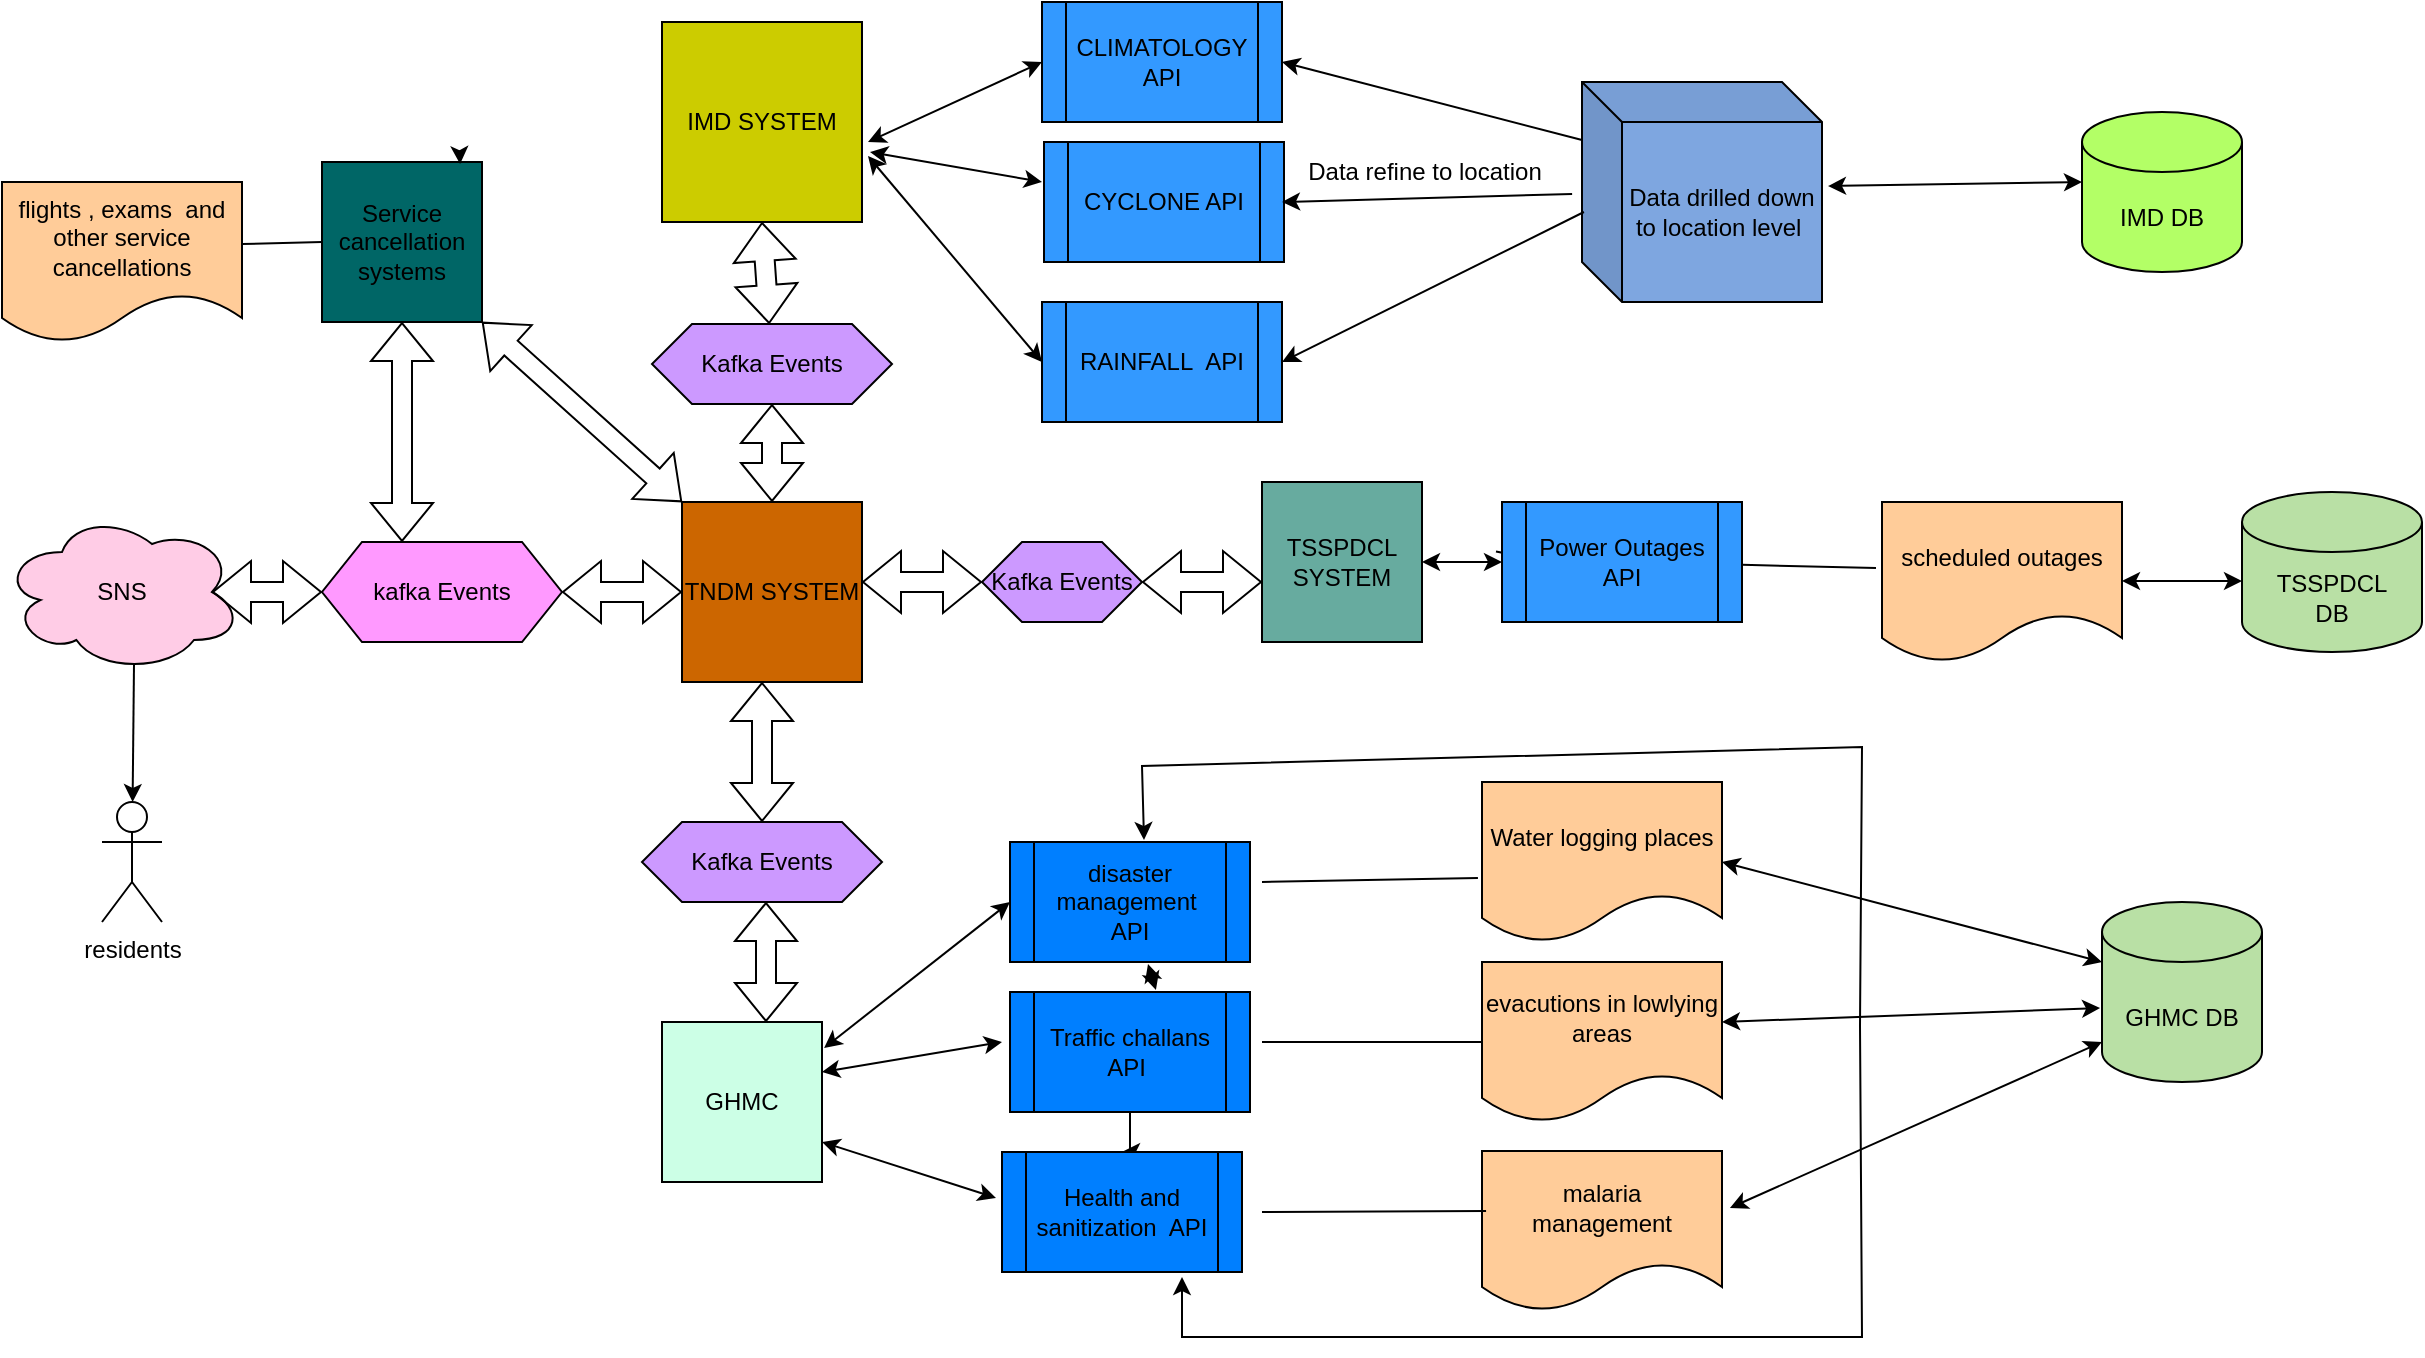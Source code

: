 <mxfile version="21.6.1" type="github">
  <diagram name="Page-1" id="eaPRT_ml55ByJp7L_sPj">
    <mxGraphModel dx="2021" dy="534" grid="1" gridSize="10" guides="1" tooltips="1" connect="1" arrows="1" fold="1" page="1" pageScale="1" pageWidth="827" pageHeight="1169" math="0" shadow="0">
      <root>
        <mxCell id="0" />
        <mxCell id="1" parent="0" />
        <mxCell id="SYDJRcQqZoQhkEUu3rmm-1" value="TNDM SYSTEM" style="whiteSpace=wrap;html=1;aspect=fixed;fillColor=#CC6600;" vertex="1" parent="1">
          <mxGeometry x="250" y="260" width="90" height="90" as="geometry" />
        </mxCell>
        <mxCell id="SYDJRcQqZoQhkEUu3rmm-3" value="residents" style="shape=umlActor;verticalLabelPosition=bottom;verticalAlign=top;html=1;outlineConnect=0;" vertex="1" parent="1">
          <mxGeometry x="-40" y="410" width="30" height="60" as="geometry" />
        </mxCell>
        <mxCell id="SYDJRcQqZoQhkEUu3rmm-4" value="SNS" style="ellipse;shape=cloud;whiteSpace=wrap;html=1;fillColor=#FFCCE6;" vertex="1" parent="1">
          <mxGeometry x="-90" y="265" width="120" height="80" as="geometry" />
        </mxCell>
        <mxCell id="SYDJRcQqZoQhkEUu3rmm-5" value="" style="endArrow=classic;html=1;rounded=0;exitX=0.55;exitY=0.95;exitDx=0;exitDy=0;exitPerimeter=0;" edge="1" parent="1" source="SYDJRcQqZoQhkEUu3rmm-4" target="SYDJRcQqZoQhkEUu3rmm-3">
          <mxGeometry width="50" height="50" relative="1" as="geometry">
            <mxPoint x="55" y="260" as="sourcePoint" />
            <mxPoint x="440" y="250" as="targetPoint" />
            <Array as="points" />
          </mxGeometry>
        </mxCell>
        <mxCell id="SYDJRcQqZoQhkEUu3rmm-10" value="IMD SYSTEM" style="whiteSpace=wrap;html=1;aspect=fixed;fillColor=#CCCC00;" vertex="1" parent="1">
          <mxGeometry x="240" y="20" width="100" height="100" as="geometry" />
        </mxCell>
        <mxCell id="SYDJRcQqZoQhkEUu3rmm-11" value="TSSPDCL&lt;br&gt;SYSTEM" style="whiteSpace=wrap;html=1;aspect=fixed;fillColor=#67AB9F;" vertex="1" parent="1">
          <mxGeometry x="540" y="250" width="80" height="80" as="geometry" />
        </mxCell>
        <mxCell id="SYDJRcQqZoQhkEUu3rmm-12" value="CLIMATOLOGY&lt;br&gt;API" style="shape=process;whiteSpace=wrap;html=1;backgroundOutline=1;fillColor=#3399FF;" vertex="1" parent="1">
          <mxGeometry x="430" y="10" width="120" height="60" as="geometry" />
        </mxCell>
        <mxCell id="SYDJRcQqZoQhkEUu3rmm-15" value="Data drilled down to location level&amp;nbsp;" style="shape=cube;whiteSpace=wrap;html=1;boundedLbl=1;backgroundOutline=1;darkOpacity=0.05;darkOpacity2=0.1;fillColor=#7EA6E0;" vertex="1" parent="1">
          <mxGeometry x="700" y="50" width="120" height="110" as="geometry" />
        </mxCell>
        <mxCell id="SYDJRcQqZoQhkEUu3rmm-17" value="CYCLONE API" style="shape=process;whiteSpace=wrap;html=1;backgroundOutline=1;fillColor=#3399FF;" vertex="1" parent="1">
          <mxGeometry x="431" y="80" width="120" height="60" as="geometry" />
        </mxCell>
        <mxCell id="SYDJRcQqZoQhkEUu3rmm-18" value="RAINFALL&amp;nbsp; API" style="shape=process;whiteSpace=wrap;html=1;backgroundOutline=1;fillColor=#3399FF;" vertex="1" parent="1">
          <mxGeometry x="430" y="160" width="120" height="60" as="geometry" />
        </mxCell>
        <mxCell id="SYDJRcQqZoQhkEUu3rmm-20" value="" style="endArrow=classic;html=1;rounded=0;" edge="1" parent="1" source="SYDJRcQqZoQhkEUu3rmm-21">
          <mxGeometry width="50" height="50" relative="1" as="geometry">
            <mxPoint x="650" y="110" as="sourcePoint" />
            <mxPoint x="560" y="110" as="targetPoint" />
          </mxGeometry>
        </mxCell>
        <mxCell id="SYDJRcQqZoQhkEUu3rmm-29" value="scheduled outages" style="shape=document;whiteSpace=wrap;html=1;boundedLbl=1;fillColor=#FFCC99;" vertex="1" parent="1">
          <mxGeometry x="850" y="260" width="120" height="80" as="geometry" />
        </mxCell>
        <mxCell id="SYDJRcQqZoQhkEUu3rmm-30" value="GHMC" style="whiteSpace=wrap;html=1;aspect=fixed;fillColor=#CCFFE6;" vertex="1" parent="1">
          <mxGeometry x="240" y="520" width="80" height="80" as="geometry" />
        </mxCell>
        <mxCell id="SYDJRcQqZoQhkEUu3rmm-32" value="disaster management&amp;nbsp; API" style="shape=process;whiteSpace=wrap;html=1;backgroundOutline=1;fillColor=#007FFF;" vertex="1" parent="1">
          <mxGeometry x="414" y="430" width="120" height="60" as="geometry" />
        </mxCell>
        <mxCell id="SYDJRcQqZoQhkEUu3rmm-57" value="" style="edgeStyle=orthogonalEdgeStyle;rounded=0;orthogonalLoop=1;jettySize=auto;html=1;" edge="1" parent="1" source="SYDJRcQqZoQhkEUu3rmm-33" target="SYDJRcQqZoQhkEUu3rmm-36">
          <mxGeometry relative="1" as="geometry" />
        </mxCell>
        <mxCell id="SYDJRcQqZoQhkEUu3rmm-33" value="Traffic challans API&amp;nbsp;" style="shape=process;whiteSpace=wrap;html=1;backgroundOutline=1;fillColor=#007FFF;" vertex="1" parent="1">
          <mxGeometry x="414" y="505" width="120" height="60" as="geometry" />
        </mxCell>
        <mxCell id="SYDJRcQqZoQhkEUu3rmm-36" value="Health and sanitization&amp;nbsp; API" style="shape=process;whiteSpace=wrap;html=1;backgroundOutline=1;fillColor=#007FFF;" vertex="1" parent="1">
          <mxGeometry x="410" y="585" width="120" height="60" as="geometry" />
        </mxCell>
        <mxCell id="SYDJRcQqZoQhkEUu3rmm-37" value="malaria&lt;br&gt;management" style="shape=document;whiteSpace=wrap;html=1;boundedLbl=1;fillColor=#FFCC99;" vertex="1" parent="1">
          <mxGeometry x="650" y="584.5" width="120" height="80" as="geometry" />
        </mxCell>
        <mxCell id="SYDJRcQqZoQhkEUu3rmm-38" value="" style="shape=flexArrow;endArrow=classic;startArrow=classic;html=1;rounded=0;entryX=0.5;entryY=1;entryDx=0;entryDy=0;" edge="1" parent="1" source="SYDJRcQqZoQhkEUu3rmm-1" target="SYDJRcQqZoQhkEUu3rmm-76">
          <mxGeometry width="100" height="100" relative="1" as="geometry">
            <mxPoint x="120" y="440" as="sourcePoint" />
            <mxPoint x="295" y="200" as="targetPoint" />
            <Array as="points" />
          </mxGeometry>
        </mxCell>
        <mxCell id="SYDJRcQqZoQhkEUu3rmm-39" value="" style="shape=flexArrow;endArrow=classic;startArrow=classic;html=1;rounded=0;entryX=0;entryY=0.5;entryDx=0;entryDy=0;" edge="1" parent="1" target="SYDJRcQqZoQhkEUu3rmm-96">
          <mxGeometry width="100" height="100" relative="1" as="geometry">
            <mxPoint x="340" y="300" as="sourcePoint" />
            <mxPoint x="390" y="300" as="targetPoint" />
          </mxGeometry>
        </mxCell>
        <mxCell id="SYDJRcQqZoQhkEUu3rmm-43" value="evacutions in lowlying areas" style="shape=document;whiteSpace=wrap;html=1;boundedLbl=1;fillColor=#FFCC99;" vertex="1" parent="1">
          <mxGeometry x="650" y="490" width="120" height="80" as="geometry" />
        </mxCell>
        <mxCell id="SYDJRcQqZoQhkEUu3rmm-44" value="" style="endArrow=none;html=1;rounded=0;entryX=-0.025;entryY=0.413;entryDx=0;entryDy=0;entryPerimeter=0;" edge="1" parent="1" source="SYDJRcQqZoQhkEUu3rmm-28" target="SYDJRcQqZoQhkEUu3rmm-29">
          <mxGeometry width="50" height="50" relative="1" as="geometry">
            <mxPoint x="720" y="297" as="sourcePoint" />
            <mxPoint x="720" y="260" as="targetPoint" />
          </mxGeometry>
        </mxCell>
        <mxCell id="SYDJRcQqZoQhkEUu3rmm-47" value="" style="endArrow=classic;startArrow=classic;html=1;rounded=0;" edge="1" parent="1">
          <mxGeometry width="50" height="50" relative="1" as="geometry">
            <mxPoint x="320" y="545" as="sourcePoint" />
            <mxPoint x="410" y="530" as="targetPoint" />
          </mxGeometry>
        </mxCell>
        <mxCell id="SYDJRcQqZoQhkEUu3rmm-48" value="" style="endArrow=classic;startArrow=classic;html=1;rounded=0;entryX=-0.025;entryY=0.383;entryDx=0;entryDy=0;entryPerimeter=0;exitX=1;exitY=0.75;exitDx=0;exitDy=0;" edge="1" parent="1" source="SYDJRcQqZoQhkEUu3rmm-30" target="SYDJRcQqZoQhkEUu3rmm-36">
          <mxGeometry width="50" height="50" relative="1" as="geometry">
            <mxPoint x="330" y="560" as="sourcePoint" />
            <mxPoint x="380" y="510" as="targetPoint" />
          </mxGeometry>
        </mxCell>
        <mxCell id="SYDJRcQqZoQhkEUu3rmm-49" value="" style="endArrow=none;html=1;rounded=0;entryX=0;entryY=0.5;entryDx=0;entryDy=0;" edge="1" parent="1" target="SYDJRcQqZoQhkEUu3rmm-43">
          <mxGeometry width="50" height="50" relative="1" as="geometry">
            <mxPoint x="540" y="530" as="sourcePoint" />
            <mxPoint x="620" y="520" as="targetPoint" />
            <Array as="points" />
          </mxGeometry>
        </mxCell>
        <mxCell id="SYDJRcQqZoQhkEUu3rmm-50" value="" style="endArrow=none;html=1;rounded=0;entryX=0.017;entryY=0.375;entryDx=0;entryDy=0;entryPerimeter=0;" edge="1" parent="1" target="SYDJRcQqZoQhkEUu3rmm-37">
          <mxGeometry width="50" height="50" relative="1" as="geometry">
            <mxPoint x="540" y="615" as="sourcePoint" />
            <mxPoint x="620" y="570" as="targetPoint" />
            <Array as="points" />
          </mxGeometry>
        </mxCell>
        <mxCell id="SYDJRcQqZoQhkEUu3rmm-52" value="" style="endArrow=classic;startArrow=classic;html=1;rounded=0;entryX=0;entryY=0.5;entryDx=0;entryDy=0;exitX=1.013;exitY=0.163;exitDx=0;exitDy=0;exitPerimeter=0;" edge="1" parent="1" source="SYDJRcQqZoQhkEUu3rmm-30" target="SYDJRcQqZoQhkEUu3rmm-32">
          <mxGeometry width="50" height="50" relative="1" as="geometry">
            <mxPoint x="330" y="520" as="sourcePoint" />
            <mxPoint x="370" y="440" as="targetPoint" />
            <Array as="points" />
          </mxGeometry>
        </mxCell>
        <mxCell id="SYDJRcQqZoQhkEUu3rmm-53" value="" style="endArrow=classic;startArrow=classic;html=1;rounded=0;exitX=0.608;exitY=-0.017;exitDx=0;exitDy=0;exitPerimeter=0;entryX=0.575;entryY=1.017;entryDx=0;entryDy=0;entryPerimeter=0;" edge="1" parent="1" source="SYDJRcQqZoQhkEUu3rmm-33" target="SYDJRcQqZoQhkEUu3rmm-32">
          <mxGeometry width="50" height="50" relative="1" as="geometry">
            <mxPoint x="440" y="490" as="sourcePoint" />
            <mxPoint x="490" y="440" as="targetPoint" />
          </mxGeometry>
        </mxCell>
        <mxCell id="SYDJRcQqZoQhkEUu3rmm-54" value="Water logging places" style="shape=document;whiteSpace=wrap;html=1;boundedLbl=1;fillColor=#FFCC99;" vertex="1" parent="1">
          <mxGeometry x="650" y="400" width="120" height="80" as="geometry" />
        </mxCell>
        <mxCell id="SYDJRcQqZoQhkEUu3rmm-55" value="" style="endArrow=none;html=1;rounded=0;entryX=-0.017;entryY=0.6;entryDx=0;entryDy=0;entryPerimeter=0;" edge="1" parent="1" target="SYDJRcQqZoQhkEUu3rmm-54">
          <mxGeometry width="50" height="50" relative="1" as="geometry">
            <mxPoint x="540" y="450" as="sourcePoint" />
            <mxPoint x="610" y="390" as="targetPoint" />
            <Array as="points" />
          </mxGeometry>
        </mxCell>
        <mxCell id="SYDJRcQqZoQhkEUu3rmm-56" value="" style="endArrow=classic;startArrow=classic;html=1;rounded=0;entryX=0.4;entryY=-0.05;entryDx=0;entryDy=0;entryPerimeter=0;" edge="1" parent="1">
          <mxGeometry width="50" height="50" relative="1" as="geometry">
            <mxPoint x="500" y="647.5" as="sourcePoint" />
            <mxPoint x="481" y="429" as="targetPoint" />
            <Array as="points">
              <mxPoint x="500" y="677.5" />
              <mxPoint x="840" y="677.5" />
              <mxPoint x="839" y="522" />
              <mxPoint x="840" y="382.5" />
              <mxPoint x="480" y="392" />
            </Array>
          </mxGeometry>
        </mxCell>
        <mxCell id="SYDJRcQqZoQhkEUu3rmm-59" value="IMD DB" style="shape=cylinder3;whiteSpace=wrap;html=1;boundedLbl=1;backgroundOutline=1;size=15;fillColor=#B3FF66;" vertex="1" parent="1">
          <mxGeometry x="950" y="65" width="80" height="80" as="geometry" />
        </mxCell>
        <mxCell id="SYDJRcQqZoQhkEUu3rmm-60" value="TSSPDCL&lt;br&gt;DB" style="shape=cylinder3;whiteSpace=wrap;html=1;boundedLbl=1;backgroundOutline=1;size=15;fillColor=#B9E0A5;" vertex="1" parent="1">
          <mxGeometry x="1030" y="255" width="90" height="80" as="geometry" />
        </mxCell>
        <mxCell id="SYDJRcQqZoQhkEUu3rmm-61" value="GHMC DB" style="shape=cylinder3;whiteSpace=wrap;html=1;boundedLbl=1;backgroundOutline=1;size=15;fillColor=#B9E0A5;" vertex="1" parent="1">
          <mxGeometry x="960" y="460" width="80" height="90" as="geometry" />
        </mxCell>
        <mxCell id="SYDJRcQqZoQhkEUu3rmm-63" value="" style="endArrow=classic;startArrow=classic;html=1;rounded=0;exitX=1.025;exitY=0.473;exitDx=0;exitDy=0;exitPerimeter=0;" edge="1" parent="1" source="SYDJRcQqZoQhkEUu3rmm-15">
          <mxGeometry width="50" height="50" relative="1" as="geometry">
            <mxPoint x="900" y="150" as="sourcePoint" />
            <mxPoint x="950" y="100" as="targetPoint" />
          </mxGeometry>
        </mxCell>
        <mxCell id="SYDJRcQqZoQhkEUu3rmm-64" value="" style="endArrow=classic;startArrow=classic;html=1;rounded=0;" edge="1" parent="1">
          <mxGeometry width="50" height="50" relative="1" as="geometry">
            <mxPoint x="970" y="299.5" as="sourcePoint" />
            <mxPoint x="1030" y="299.5" as="targetPoint" />
          </mxGeometry>
        </mxCell>
        <mxCell id="SYDJRcQqZoQhkEUu3rmm-65" value="" style="endArrow=classic;startArrow=classic;html=1;rounded=0;exitX=-0.012;exitY=0.589;exitDx=0;exitDy=0;exitPerimeter=0;" edge="1" parent="1" source="SYDJRcQqZoQhkEUu3rmm-61">
          <mxGeometry width="50" height="50" relative="1" as="geometry">
            <mxPoint x="840.71" y="520" as="sourcePoint" />
            <mxPoint x="769.999" y="520" as="targetPoint" />
          </mxGeometry>
        </mxCell>
        <mxCell id="SYDJRcQqZoQhkEUu3rmm-66" value="" style="endArrow=classic;startArrow=classic;html=1;rounded=0;entryX=0;entryY=0;entryDx=0;entryDy=30;entryPerimeter=0;" edge="1" parent="1" target="SYDJRcQqZoQhkEUu3rmm-61">
          <mxGeometry width="50" height="50" relative="1" as="geometry">
            <mxPoint x="770" y="440" as="sourcePoint" />
            <mxPoint x="820" y="390" as="targetPoint" />
          </mxGeometry>
        </mxCell>
        <mxCell id="SYDJRcQqZoQhkEUu3rmm-67" value="" style="endArrow=classic;startArrow=classic;html=1;rounded=0;exitX=1.033;exitY=0.356;exitDx=0;exitDy=0;exitPerimeter=0;" edge="1" parent="1" source="SYDJRcQqZoQhkEUu3rmm-37">
          <mxGeometry width="50" height="50" relative="1" as="geometry">
            <mxPoint x="910" y="580" as="sourcePoint" />
            <mxPoint x="960" y="530" as="targetPoint" />
          </mxGeometry>
        </mxCell>
        <mxCell id="SYDJRcQqZoQhkEUu3rmm-72" value="kafka Events" style="shape=hexagon;perimeter=hexagonPerimeter2;whiteSpace=wrap;html=1;fixedSize=1;fillColor=#FF99FF;" vertex="1" parent="1">
          <mxGeometry x="70" y="280" width="120" height="50" as="geometry" />
        </mxCell>
        <mxCell id="SYDJRcQqZoQhkEUu3rmm-73" value="Kafka Events" style="shape=hexagon;perimeter=hexagonPerimeter2;whiteSpace=wrap;html=1;fixedSize=1;fillColor=#CC99FF;" vertex="1" parent="1">
          <mxGeometry x="230" y="420" width="120" height="40" as="geometry" />
        </mxCell>
        <mxCell id="SYDJRcQqZoQhkEUu3rmm-74" value="" style="shape=flexArrow;endArrow=classic;startArrow=classic;html=1;rounded=0;exitX=0.65;exitY=0;exitDx=0;exitDy=0;exitPerimeter=0;" edge="1" parent="1" source="SYDJRcQqZoQhkEUu3rmm-30">
          <mxGeometry width="100" height="100" relative="1" as="geometry">
            <mxPoint x="200" y="540" as="sourcePoint" />
            <mxPoint x="292" y="460" as="targetPoint" />
          </mxGeometry>
        </mxCell>
        <mxCell id="SYDJRcQqZoQhkEUu3rmm-75" value="" style="shape=hexagon;perimeter=hexagonPerimeter2;whiteSpace=wrap;html=1;fixedSize=1;" vertex="1" parent="1">
          <mxGeometry x="240" y="190" width="120" as="geometry" />
        </mxCell>
        <mxCell id="SYDJRcQqZoQhkEUu3rmm-76" value="Kafka Events" style="shape=hexagon;perimeter=hexagonPerimeter2;whiteSpace=wrap;html=1;fixedSize=1;fillColor=#CC99FF;" vertex="1" parent="1">
          <mxGeometry x="235" y="171" width="120" height="40" as="geometry" />
        </mxCell>
        <mxCell id="SYDJRcQqZoQhkEUu3rmm-77" value="" style="shape=flexArrow;endArrow=classic;startArrow=classic;html=1;rounded=0;exitX=0.5;exitY=0;exitDx=0;exitDy=0;" edge="1" parent="1" source="SYDJRcQqZoQhkEUu3rmm-73">
          <mxGeometry width="100" height="100" relative="1" as="geometry">
            <mxPoint x="220" y="440" as="sourcePoint" />
            <mxPoint x="290" y="350" as="targetPoint" />
          </mxGeometry>
        </mxCell>
        <mxCell id="SYDJRcQqZoQhkEUu3rmm-81" value="" style="shape=flexArrow;endArrow=classic;startArrow=classic;html=1;rounded=0;" edge="1" parent="1" source="SYDJRcQqZoQhkEUu3rmm-76">
          <mxGeometry width="100" height="100" relative="1" as="geometry">
            <mxPoint x="190" y="220" as="sourcePoint" />
            <mxPoint x="290" y="120" as="targetPoint" />
          </mxGeometry>
        </mxCell>
        <mxCell id="SYDJRcQqZoQhkEUu3rmm-82" value="" style="shape=flexArrow;endArrow=classic;startArrow=classic;html=1;rounded=0;exitX=0.875;exitY=0.5;exitDx=0;exitDy=0;exitPerimeter=0;entryX=0;entryY=0.5;entryDx=0;entryDy=0;" edge="1" parent="1" source="SYDJRcQqZoQhkEUu3rmm-4" target="SYDJRcQqZoQhkEUu3rmm-72">
          <mxGeometry width="100" height="100" relative="1" as="geometry">
            <mxPoint x="-20" y="400" as="sourcePoint" />
            <mxPoint x="80" y="300" as="targetPoint" />
          </mxGeometry>
        </mxCell>
        <mxCell id="SYDJRcQqZoQhkEUu3rmm-83" value="" style="shape=flexArrow;endArrow=classic;startArrow=classic;html=1;rounded=0;entryX=0;entryY=0.5;entryDx=0;entryDy=0;exitX=1;exitY=0.5;exitDx=0;exitDy=0;" edge="1" parent="1" source="SYDJRcQqZoQhkEUu3rmm-72" target="SYDJRcQqZoQhkEUu3rmm-1">
          <mxGeometry width="100" height="100" relative="1" as="geometry">
            <mxPoint x="200" y="300" as="sourcePoint" />
            <mxPoint x="290" y="210" as="targetPoint" />
          </mxGeometry>
        </mxCell>
        <mxCell id="SYDJRcQqZoQhkEUu3rmm-85" value="Service cancellation systems" style="whiteSpace=wrap;html=1;aspect=fixed;fillColor=#006666;" vertex="1" parent="1">
          <mxGeometry x="70" y="90" width="80" height="80" as="geometry" />
        </mxCell>
        <mxCell id="SYDJRcQqZoQhkEUu3rmm-86" value="" style="shape=flexArrow;endArrow=classic;startArrow=classic;html=1;rounded=0;entryX=0;entryY=0;entryDx=0;entryDy=0;" edge="1" parent="1" target="SYDJRcQqZoQhkEUu3rmm-1">
          <mxGeometry width="100" height="100" relative="1" as="geometry">
            <mxPoint x="150" y="170" as="sourcePoint" />
            <mxPoint x="140" y="170" as="targetPoint" />
          </mxGeometry>
        </mxCell>
        <mxCell id="SYDJRcQqZoQhkEUu3rmm-87" value="" style="shape=flexArrow;endArrow=classic;startArrow=classic;html=1;rounded=0;exitX=0.25;exitY=-0.02;exitDx=0;exitDy=0;exitPerimeter=0;entryX=0.5;entryY=1;entryDx=0;entryDy=0;" edge="1" parent="1" target="SYDJRcQqZoQhkEUu3rmm-85">
          <mxGeometry width="100" height="100" relative="1" as="geometry">
            <mxPoint x="110" y="280" as="sourcePoint" />
            <mxPoint x="110" y="181" as="targetPoint" />
          </mxGeometry>
        </mxCell>
        <mxCell id="SYDJRcQqZoQhkEUu3rmm-88" style="edgeStyle=orthogonalEdgeStyle;rounded=0;orthogonalLoop=1;jettySize=auto;html=1;exitX=0.5;exitY=0;exitDx=0;exitDy=0;entryX=0.863;entryY=0.013;entryDx=0;entryDy=0;entryPerimeter=0;" edge="1" parent="1" source="SYDJRcQqZoQhkEUu3rmm-85" target="SYDJRcQqZoQhkEUu3rmm-85">
          <mxGeometry relative="1" as="geometry" />
        </mxCell>
        <mxCell id="SYDJRcQqZoQhkEUu3rmm-89" value="flights , exams&amp;nbsp; and other service cancellations" style="shape=document;whiteSpace=wrap;html=1;boundedLbl=1;fillColor=#FFCC99;" vertex="1" parent="1">
          <mxGeometry x="-90" y="100" width="120" height="80" as="geometry" />
        </mxCell>
        <mxCell id="SYDJRcQqZoQhkEUu3rmm-90" value="" style="endArrow=none;html=1;rounded=0;exitX=1;exitY=0.388;exitDx=0;exitDy=0;exitPerimeter=0;" edge="1" parent="1" source="SYDJRcQqZoQhkEUu3rmm-89">
          <mxGeometry width="50" height="50" relative="1" as="geometry">
            <mxPoint x="20" y="180" as="sourcePoint" />
            <mxPoint x="70" y="130" as="targetPoint" />
          </mxGeometry>
        </mxCell>
        <mxCell id="SYDJRcQqZoQhkEUu3rmm-93" value="" style="endArrow=classic;startArrow=classic;html=1;rounded=0;entryX=0;entryY=0.5;entryDx=0;entryDy=0;exitX=1.03;exitY=0.67;exitDx=0;exitDy=0;exitPerimeter=0;" edge="1" parent="1" source="SYDJRcQqZoQhkEUu3rmm-10" target="SYDJRcQqZoQhkEUu3rmm-18">
          <mxGeometry width="50" height="50" relative="1" as="geometry">
            <mxPoint x="340" y="230" as="sourcePoint" />
            <mxPoint x="390" y="180" as="targetPoint" />
          </mxGeometry>
        </mxCell>
        <mxCell id="SYDJRcQqZoQhkEUu3rmm-94" value="" style="endArrow=classic;startArrow=classic;html=1;rounded=0;exitX=1.04;exitY=0.65;exitDx=0;exitDy=0;exitPerimeter=0;" edge="1" parent="1" source="SYDJRcQqZoQhkEUu3rmm-10">
          <mxGeometry width="50" height="50" relative="1" as="geometry">
            <mxPoint x="340" y="100" as="sourcePoint" />
            <mxPoint x="430" y="100" as="targetPoint" />
          </mxGeometry>
        </mxCell>
        <mxCell id="SYDJRcQqZoQhkEUu3rmm-95" value="" style="endArrow=classic;startArrow=classic;html=1;rounded=0;entryX=0;entryY=0.5;entryDx=0;entryDy=0;exitX=1.03;exitY=0.6;exitDx=0;exitDy=0;exitPerimeter=0;" edge="1" parent="1" source="SYDJRcQqZoQhkEUu3rmm-10" target="SYDJRcQqZoQhkEUu3rmm-12">
          <mxGeometry width="50" height="50" relative="1" as="geometry">
            <mxPoint x="340" y="100" as="sourcePoint" />
            <mxPoint x="390" y="50" as="targetPoint" />
          </mxGeometry>
        </mxCell>
        <mxCell id="SYDJRcQqZoQhkEUu3rmm-96" value="Kafka Events" style="shape=hexagon;perimeter=hexagonPerimeter2;whiteSpace=wrap;html=1;fixedSize=1;fillColor=#CC99FF;" vertex="1" parent="1">
          <mxGeometry x="400" y="280" width="80" height="40" as="geometry" />
        </mxCell>
        <mxCell id="SYDJRcQqZoQhkEUu3rmm-100" value="" style="endArrow=none;html=1;rounded=0;entryX=-0.025;entryY=0.413;entryDx=0;entryDy=0;entryPerimeter=0;" edge="1" parent="1" target="SYDJRcQqZoQhkEUu3rmm-28">
          <mxGeometry width="50" height="50" relative="1" as="geometry">
            <mxPoint x="720" y="297" as="sourcePoint" />
            <mxPoint x="847" y="293" as="targetPoint" />
          </mxGeometry>
        </mxCell>
        <mxCell id="SYDJRcQqZoQhkEUu3rmm-28" value="Power Outages API" style="shape=process;whiteSpace=wrap;html=1;backgroundOutline=1;fillColor=#3399FF;" vertex="1" parent="1">
          <mxGeometry x="660" y="260" width="120" height="60" as="geometry" />
        </mxCell>
        <mxCell id="SYDJRcQqZoQhkEUu3rmm-102" value="" style="shape=flexArrow;endArrow=classic;startArrow=classic;html=1;rounded=0;exitX=1;exitY=0.5;exitDx=0;exitDy=0;entryX=0;entryY=0.625;entryDx=0;entryDy=0;entryPerimeter=0;" edge="1" parent="1" source="SYDJRcQqZoQhkEUu3rmm-96" target="SYDJRcQqZoQhkEUu3rmm-11">
          <mxGeometry width="100" height="100" relative="1" as="geometry">
            <mxPoint x="450" y="380" as="sourcePoint" />
            <mxPoint x="550" y="280" as="targetPoint" />
          </mxGeometry>
        </mxCell>
        <mxCell id="SYDJRcQqZoQhkEUu3rmm-103" value="" style="endArrow=classic;startArrow=classic;html=1;rounded=0;entryX=0;entryY=0.5;entryDx=0;entryDy=0;exitX=1;exitY=0.5;exitDx=0;exitDy=0;" edge="1" parent="1" source="SYDJRcQqZoQhkEUu3rmm-11" target="SYDJRcQqZoQhkEUu3rmm-28">
          <mxGeometry width="50" height="50" relative="1" as="geometry">
            <mxPoint x="620" y="300" as="sourcePoint" />
            <mxPoint x="670" y="250" as="targetPoint" />
          </mxGeometry>
        </mxCell>
        <mxCell id="SYDJRcQqZoQhkEUu3rmm-104" value="" style="endArrow=classic;html=1;rounded=0;entryX=1;entryY=0.5;entryDx=0;entryDy=0;exitX=0.008;exitY=0.591;exitDx=0;exitDy=0;exitPerimeter=0;" edge="1" parent="1" source="SYDJRcQqZoQhkEUu3rmm-15" target="SYDJRcQqZoQhkEUu3rmm-18">
          <mxGeometry width="50" height="50" relative="1" as="geometry">
            <mxPoint x="590" y="200" as="sourcePoint" />
            <mxPoint x="640" y="150" as="targetPoint" />
          </mxGeometry>
        </mxCell>
        <mxCell id="SYDJRcQqZoQhkEUu3rmm-105" value="" style="endArrow=classic;html=1;rounded=0;exitX=0;exitY=0.264;exitDx=0;exitDy=0;exitPerimeter=0;entryX=1;entryY=0.5;entryDx=0;entryDy=0;" edge="1" parent="1" source="SYDJRcQqZoQhkEUu3rmm-15" target="SYDJRcQqZoQhkEUu3rmm-12">
          <mxGeometry width="50" height="50" relative="1" as="geometry">
            <mxPoint x="520" y="90" as="sourcePoint" />
            <mxPoint x="570" y="40" as="targetPoint" />
          </mxGeometry>
        </mxCell>
        <mxCell id="SYDJRcQqZoQhkEUu3rmm-21" value="Data refine to location" style="text;html=1;align=center;verticalAlign=middle;resizable=0;points=[];autosize=1;strokeColor=none;fillColor=none;" vertex="1" parent="1">
          <mxGeometry x="551" y="80" width="140" height="30" as="geometry" />
        </mxCell>
        <mxCell id="SYDJRcQqZoQhkEUu3rmm-107" value="" style="endArrow=classic;html=1;rounded=0;exitX=1.029;exitY=0.867;exitDx=0;exitDy=0;exitPerimeter=0;entryX=-0.007;entryY=1;entryDx=0;entryDy=0;entryPerimeter=0;" edge="1" parent="1" source="SYDJRcQqZoQhkEUu3rmm-21" target="SYDJRcQqZoQhkEUu3rmm-21">
          <mxGeometry width="50" height="50" relative="1" as="geometry">
            <mxPoint x="560" y="135" as="sourcePoint" />
            <mxPoint x="610" y="85" as="targetPoint" />
          </mxGeometry>
        </mxCell>
      </root>
    </mxGraphModel>
  </diagram>
</mxfile>
